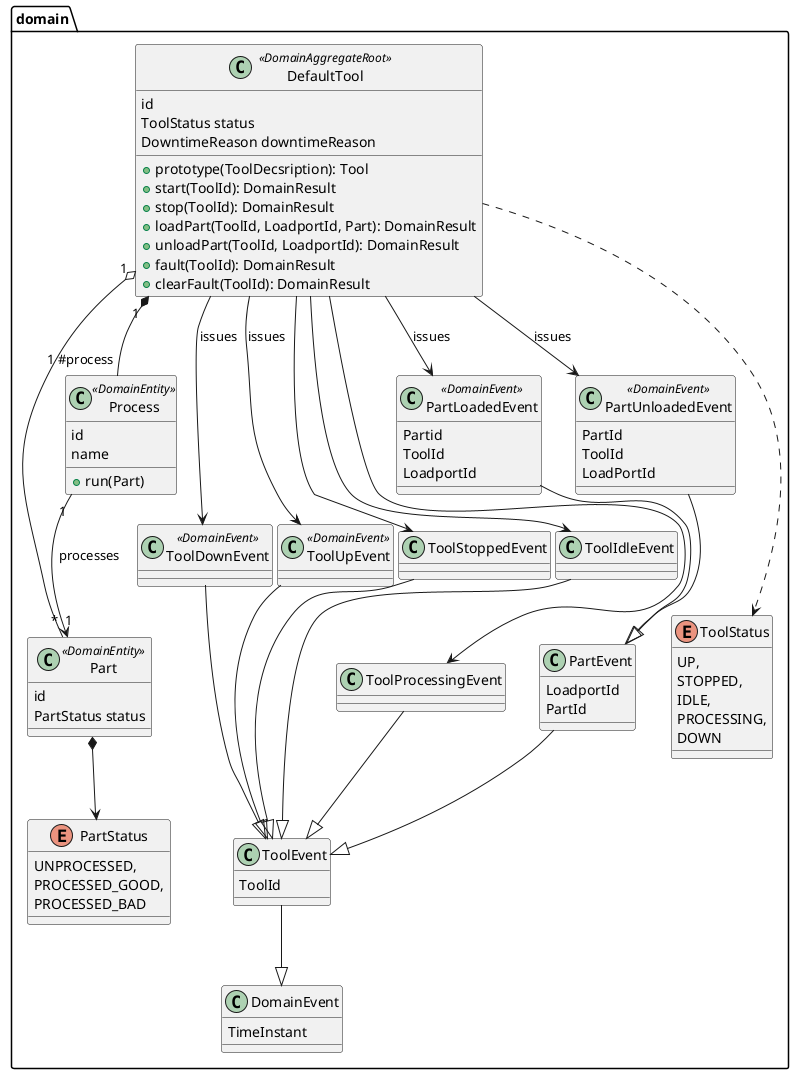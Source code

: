 @startuml
'https://plantuml.com/class-diagram

package domain {

class DefaultTool <<DomainAggregateRoot>>{

    id
    ToolStatus status
    DowntimeReason downtimeReason

    +prototype(ToolDecsription): Tool
    +start(ToolId): DomainResult
    +stop(ToolId): DomainResult
    +loadPart(ToolId, LoadportId, Part): DomainResult
    +unloadPart(ToolId, LoadportId): DomainResult
    +fault(ToolId): DomainResult
    +clearFault(ToolId): DomainResult

}

class Part <<DomainEntity>> {
    id
    PartStatus status
}

class Process <<DomainEntity>> {
    id
    name
    +run(Part)

}

class ToolDownEvent <<DomainEvent>>

class ToolUpEvent <<DomainEvent>>

class ToolStoppedEvent

class ToolIdleEvent

class ToolProcessingEvent

class PartLoadedEvent <<DomainEvent>> {
    Partid
    ToolId
    LoadportId

}

class PartUnloadedEvent <<DomainEvent>> {
    PartId
    ToolId
    LoadPortId
}

class DomainEvent {
    TimeInstant
}
class ToolEvent {
    ToolId
}

class PartEvent {
    LoadportId
    PartId
}

ToolEvent --|> DomainEvent
PartEvent --|> ToolEvent
ToolIdleEvent --|> ToolEvent
ToolDownEvent --|> ToolEvent
ToolUpEvent --|> ToolEvent
ToolStoppedEvent --|> ToolEvent
ToolProcessingEvent --|> ToolEvent
PartLoadedEvent --|> PartEvent
PartUnloadedEvent --|> PartEvent

Enum ToolStatus {
    UP,
    STOPPED,
    IDLE,
    PROCESSING,
    DOWN
}

Enum PartStatus {
    UNPROCESSED,
    PROCESSED_GOOD,
    PROCESSED_BAD
}

DefaultTool "1" o-- "*" Part
DefaultTool "1" *-- "1 #process" Process
DefaultTool ...> ToolStatus
Part *--> PartStatus
Process "1" --> "1" Part: processes
DefaultTool --> ToolDownEvent: "issues"
DefaultTool --> ToolUpEvent: "issues"
DefaultTool --> PartLoadedEvent: "issues"
DefaultTool --> PartUnloadedEvent: "issues"
DefaultTool --> ToolIdleEvent
DefaultTool --> ToolStoppedEvent
DefaultTool --> ToolProcessingEvent

}
@enduml